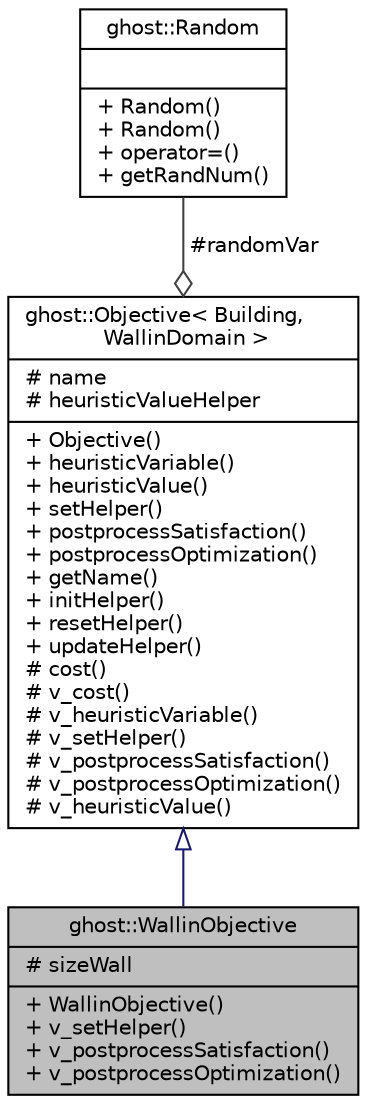 digraph "ghost::WallinObjective"
{
  edge [fontname="Helvetica",fontsize="10",labelfontname="Helvetica",labelfontsize="10"];
  node [fontname="Helvetica",fontsize="10",shape=record];
  Node1 [label="{ghost::WallinObjective\n|# sizeWall\l|+ WallinObjective()\l+ v_setHelper()\l+ v_postprocessSatisfaction()\l+ v_postprocessOptimization()\l}",height=0.2,width=0.4,color="black", fillcolor="grey75", style="filled" fontcolor="black"];
  Node2 -> Node1 [dir="back",color="midnightblue",fontsize="10",style="solid",arrowtail="onormal",fontname="Helvetica"];
  Node2 [label="{ghost::Objective\< Building,\l WallinDomain \>\n|# name\l# heuristicValueHelper\l|+ Objective()\l+ heuristicVariable()\l+ heuristicValue()\l+ setHelper()\l+ postprocessSatisfaction()\l+ postprocessOptimization()\l+ getName()\l+ initHelper()\l+ resetHelper()\l+ updateHelper()\l# cost()\l# v_cost()\l# v_heuristicVariable()\l# v_setHelper()\l# v_postprocessSatisfaction()\l# v_postprocessOptimization()\l# v_heuristicValue()\l}",height=0.2,width=0.4,color="black", fillcolor="white", style="filled",URL="$classghost_1_1Objective.html"];
  Node3 -> Node2 [color="grey25",fontsize="10",style="solid",label=" #randomVar" ,arrowhead="odiamond",fontname="Helvetica"];
  Node3 [label="{ghost::Random\n||+ Random()\l+ Random()\l+ operator=()\l+ getRandNum()\l}",height=0.2,width=0.4,color="black", fillcolor="white", style="filled",URL="$classghost_1_1Random.html"];
}
